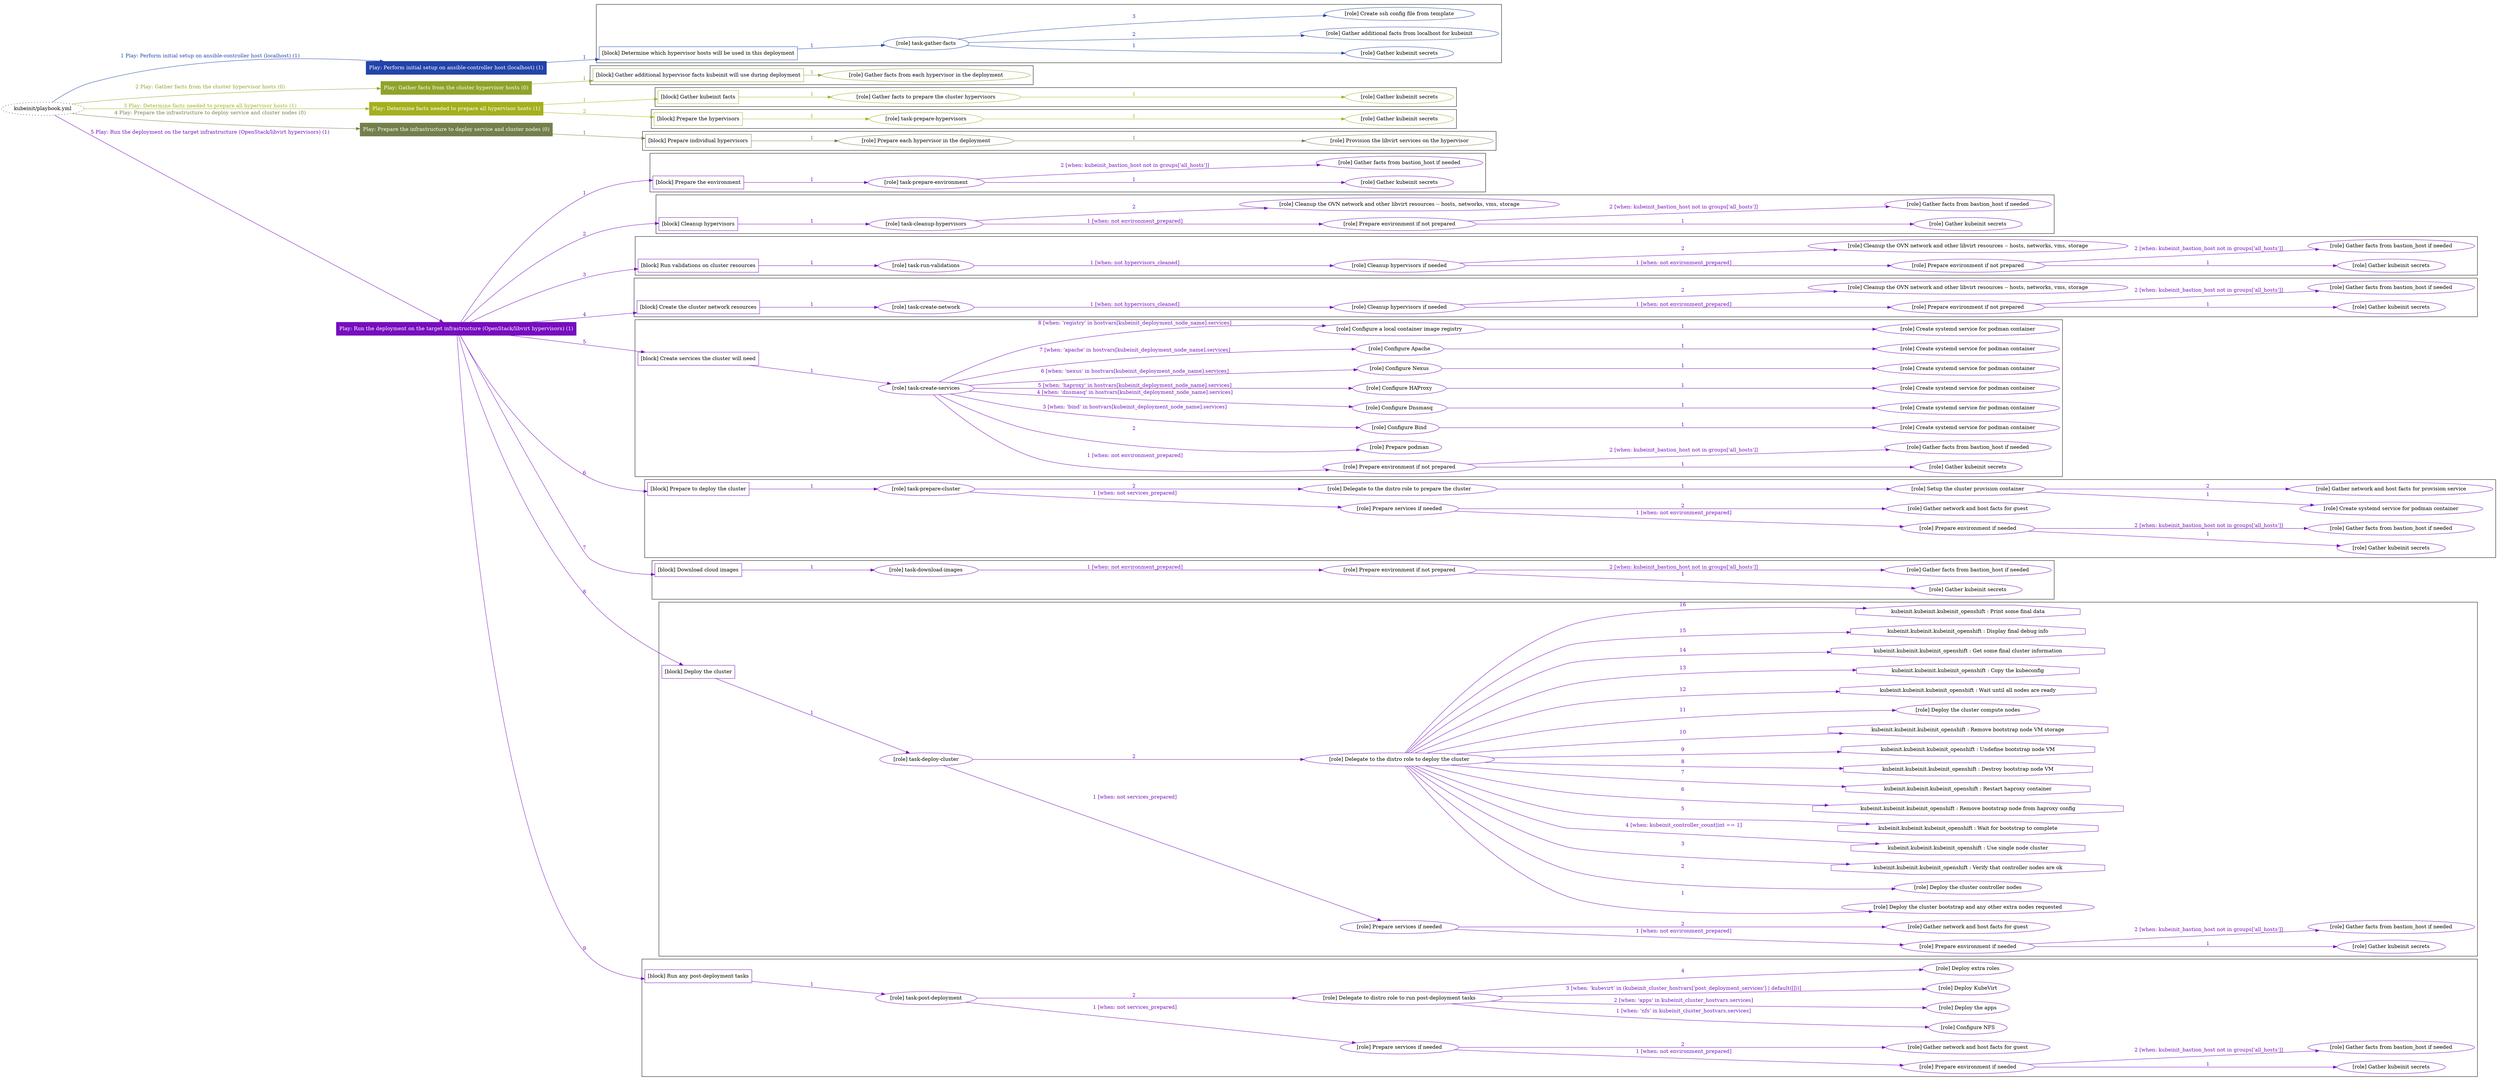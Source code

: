 digraph {
	graph [concentrate=true ordering=in rankdir=LR ratio=fill]
	edge [esep=5 sep=10]
	"kubeinit/playbook.yml" [URL="/home/runner/work/kubeinit/kubeinit/kubeinit/playbook.yml" id=playbook_c342c623 style=dotted]
	"kubeinit/playbook.yml" -> play_3d5c0588 [label="1 Play: Perform initial setup on ansible-controller host (localhost) (1)" color="#2244aa" fontcolor="#2244aa" id=edge_play_3d5c0588 labeltooltip="1 Play: Perform initial setup on ansible-controller host (localhost) (1)" tooltip="1 Play: Perform initial setup on ansible-controller host (localhost) (1)"]
	subgraph "Play: Perform initial setup on ansible-controller host (localhost) (1)" {
		play_3d5c0588 [label="Play: Perform initial setup on ansible-controller host (localhost) (1)" URL="/home/runner/work/kubeinit/kubeinit/kubeinit/playbook.yml" color="#2244aa" fontcolor="#ffffff" id=play_3d5c0588 shape=box style=filled tooltip=localhost]
		play_3d5c0588 -> block_69123d71 [label=1 color="#2244aa" fontcolor="#2244aa" id=edge_block_69123d71 labeltooltip=1 tooltip=1]
		subgraph cluster_block_69123d71 {
			block_69123d71 [label="[block] Determine which hypervisor hosts will be used in this deployment" URL="/home/runner/work/kubeinit/kubeinit/kubeinit/playbook.yml" color="#2244aa" id=block_69123d71 labeltooltip="Determine which hypervisor hosts will be used in this deployment" shape=box tooltip="Determine which hypervisor hosts will be used in this deployment"]
			block_69123d71 -> role_e3bf5f78 [label="1 " color="#2244aa" fontcolor="#2244aa" id=edge_role_e3bf5f78 labeltooltip="1 " tooltip="1 "]
			subgraph "task-gather-facts" {
				role_e3bf5f78 [label="[role] task-gather-facts" URL="/home/runner/work/kubeinit/kubeinit/kubeinit/playbook.yml" color="#2244aa" id=role_e3bf5f78 tooltip="task-gather-facts"]
				role_e3bf5f78 -> role_dad76dd3 [label="1 " color="#2244aa" fontcolor="#2244aa" id=edge_role_dad76dd3 labeltooltip="1 " tooltip="1 "]
				subgraph "Gather kubeinit secrets" {
					role_dad76dd3 [label="[role] Gather kubeinit secrets" URL="/home/runner/.ansible/collections/ansible_collections/kubeinit/kubeinit/roles/kubeinit_prepare/tasks/build_hypervisors_group.yml" color="#2244aa" id=role_dad76dd3 tooltip="Gather kubeinit secrets"]
				}
				role_e3bf5f78 -> role_efc38658 [label="2 " color="#2244aa" fontcolor="#2244aa" id=edge_role_efc38658 labeltooltip="2 " tooltip="2 "]
				subgraph "Gather additional facts from localhost for kubeinit" {
					role_efc38658 [label="[role] Gather additional facts from localhost for kubeinit" URL="/home/runner/.ansible/collections/ansible_collections/kubeinit/kubeinit/roles/kubeinit_prepare/tasks/build_hypervisors_group.yml" color="#2244aa" id=role_efc38658 tooltip="Gather additional facts from localhost for kubeinit"]
				}
				role_e3bf5f78 -> role_1a9c6e16 [label="3 " color="#2244aa" fontcolor="#2244aa" id=edge_role_1a9c6e16 labeltooltip="3 " tooltip="3 "]
				subgraph "Create ssh config file from template" {
					role_1a9c6e16 [label="[role] Create ssh config file from template" URL="/home/runner/.ansible/collections/ansible_collections/kubeinit/kubeinit/roles/kubeinit_prepare/tasks/build_hypervisors_group.yml" color="#2244aa" id=role_1a9c6e16 tooltip="Create ssh config file from template"]
				}
			}
		}
	}
	"kubeinit/playbook.yml" -> play_e03207dc [label="2 Play: Gather facts from the cluster hypervisor hosts (0)" color="#8fa329" fontcolor="#8fa329" id=edge_play_e03207dc labeltooltip="2 Play: Gather facts from the cluster hypervisor hosts (0)" tooltip="2 Play: Gather facts from the cluster hypervisor hosts (0)"]
	subgraph "Play: Gather facts from the cluster hypervisor hosts (0)" {
		play_e03207dc [label="Play: Gather facts from the cluster hypervisor hosts (0)" URL="/home/runner/work/kubeinit/kubeinit/kubeinit/playbook.yml" color="#8fa329" fontcolor="#ffffff" id=play_e03207dc shape=box style=filled tooltip="Play: Gather facts from the cluster hypervisor hosts (0)"]
		play_e03207dc -> block_8c290430 [label=1 color="#8fa329" fontcolor="#8fa329" id=edge_block_8c290430 labeltooltip=1 tooltip=1]
		subgraph cluster_block_8c290430 {
			block_8c290430 [label="[block] Gather additional hypervisor facts kubeinit will use during deployment" URL="/home/runner/work/kubeinit/kubeinit/kubeinit/playbook.yml" color="#8fa329" id=block_8c290430 labeltooltip="Gather additional hypervisor facts kubeinit will use during deployment" shape=box tooltip="Gather additional hypervisor facts kubeinit will use during deployment"]
			block_8c290430 -> role_94faca74 [label="1 " color="#8fa329" fontcolor="#8fa329" id=edge_role_94faca74 labeltooltip="1 " tooltip="1 "]
			subgraph "Gather facts from each hypervisor in the deployment" {
				role_94faca74 [label="[role] Gather facts from each hypervisor in the deployment" URL="/home/runner/work/kubeinit/kubeinit/kubeinit/playbook.yml" color="#8fa329" id=role_94faca74 tooltip="Gather facts from each hypervisor in the deployment"]
			}
		}
	}
	"kubeinit/playbook.yml" -> play_231be68b [label="3 Play: Determine facts needed to prepare all hypervisor hosts (1)" color="#a4b01c" fontcolor="#a4b01c" id=edge_play_231be68b labeltooltip="3 Play: Determine facts needed to prepare all hypervisor hosts (1)" tooltip="3 Play: Determine facts needed to prepare all hypervisor hosts (1)"]
	subgraph "Play: Determine facts needed to prepare all hypervisor hosts (1)" {
		play_231be68b [label="Play: Determine facts needed to prepare all hypervisor hosts (1)" URL="/home/runner/work/kubeinit/kubeinit/kubeinit/playbook.yml" color="#a4b01c" fontcolor="#ffffff" id=play_231be68b shape=box style=filled tooltip=localhost]
		play_231be68b -> block_e32fcf55 [label=1 color="#a4b01c" fontcolor="#a4b01c" id=edge_block_e32fcf55 labeltooltip=1 tooltip=1]
		subgraph cluster_block_e32fcf55 {
			block_e32fcf55 [label="[block] Gather kubeinit facts" URL="/home/runner/work/kubeinit/kubeinit/kubeinit/playbook.yml" color="#a4b01c" id=block_e32fcf55 labeltooltip="Gather kubeinit facts" shape=box tooltip="Gather kubeinit facts"]
			block_e32fcf55 -> role_a5050d1f [label="1 " color="#a4b01c" fontcolor="#a4b01c" id=edge_role_a5050d1f labeltooltip="1 " tooltip="1 "]
			subgraph "Gather facts to prepare the cluster hypervisors" {
				role_a5050d1f [label="[role] Gather facts to prepare the cluster hypervisors" URL="/home/runner/work/kubeinit/kubeinit/kubeinit/playbook.yml" color="#a4b01c" id=role_a5050d1f tooltip="Gather facts to prepare the cluster hypervisors"]
				role_a5050d1f -> role_58dceaed [label="1 " color="#a4b01c" fontcolor="#a4b01c" id=edge_role_58dceaed labeltooltip="1 " tooltip="1 "]
				subgraph "Gather kubeinit secrets" {
					role_58dceaed [label="[role] Gather kubeinit secrets" URL="/home/runner/.ansible/collections/ansible_collections/kubeinit/kubeinit/roles/kubeinit_prepare/tasks/gather_kubeinit_facts.yml" color="#a4b01c" id=role_58dceaed tooltip="Gather kubeinit secrets"]
				}
			}
		}
		play_231be68b -> block_b5abca5e [label=2 color="#a4b01c" fontcolor="#a4b01c" id=edge_block_b5abca5e labeltooltip=2 tooltip=2]
		subgraph cluster_block_b5abca5e {
			block_b5abca5e [label="[block] Prepare the hypervisors" URL="/home/runner/work/kubeinit/kubeinit/kubeinit/playbook.yml" color="#a4b01c" id=block_b5abca5e labeltooltip="Prepare the hypervisors" shape=box tooltip="Prepare the hypervisors"]
			block_b5abca5e -> role_a449b131 [label="1 " color="#a4b01c" fontcolor="#a4b01c" id=edge_role_a449b131 labeltooltip="1 " tooltip="1 "]
			subgraph "task-prepare-hypervisors" {
				role_a449b131 [label="[role] task-prepare-hypervisors" URL="/home/runner/work/kubeinit/kubeinit/kubeinit/playbook.yml" color="#a4b01c" id=role_a449b131 tooltip="task-prepare-hypervisors"]
				role_a449b131 -> role_8044857f [label="1 " color="#a4b01c" fontcolor="#a4b01c" id=edge_role_8044857f labeltooltip="1 " tooltip="1 "]
				subgraph "Gather kubeinit secrets" {
					role_8044857f [label="[role] Gather kubeinit secrets" URL="/home/runner/.ansible/collections/ansible_collections/kubeinit/kubeinit/roles/kubeinit_prepare/tasks/gather_kubeinit_facts.yml" color="#a4b01c" id=role_8044857f tooltip="Gather kubeinit secrets"]
				}
			}
		}
	}
	"kubeinit/playbook.yml" -> play_91269d57 [label="4 Play: Prepare the infrastructure to deploy service and cluster nodes (0)" color="#73804c" fontcolor="#73804c" id=edge_play_91269d57 labeltooltip="4 Play: Prepare the infrastructure to deploy service and cluster nodes (0)" tooltip="4 Play: Prepare the infrastructure to deploy service and cluster nodes (0)"]
	subgraph "Play: Prepare the infrastructure to deploy service and cluster nodes (0)" {
		play_91269d57 [label="Play: Prepare the infrastructure to deploy service and cluster nodes (0)" URL="/home/runner/work/kubeinit/kubeinit/kubeinit/playbook.yml" color="#73804c" fontcolor="#ffffff" id=play_91269d57 shape=box style=filled tooltip="Play: Prepare the infrastructure to deploy service and cluster nodes (0)"]
		play_91269d57 -> block_f25b1487 [label=1 color="#73804c" fontcolor="#73804c" id=edge_block_f25b1487 labeltooltip=1 tooltip=1]
		subgraph cluster_block_f25b1487 {
			block_f25b1487 [label="[block] Prepare individual hypervisors" URL="/home/runner/work/kubeinit/kubeinit/kubeinit/playbook.yml" color="#73804c" id=block_f25b1487 labeltooltip="Prepare individual hypervisors" shape=box tooltip="Prepare individual hypervisors"]
			block_f25b1487 -> role_65827f50 [label="1 " color="#73804c" fontcolor="#73804c" id=edge_role_65827f50 labeltooltip="1 " tooltip="1 "]
			subgraph "Prepare each hypervisor in the deployment" {
				role_65827f50 [label="[role] Prepare each hypervisor in the deployment" URL="/home/runner/work/kubeinit/kubeinit/kubeinit/playbook.yml" color="#73804c" id=role_65827f50 tooltip="Prepare each hypervisor in the deployment"]
				role_65827f50 -> role_9b4e74f5 [label="1 " color="#73804c" fontcolor="#73804c" id=edge_role_9b4e74f5 labeltooltip="1 " tooltip="1 "]
				subgraph "Provision the libvirt services on the hypervisor" {
					role_9b4e74f5 [label="[role] Provision the libvirt services on the hypervisor" URL="/home/runner/.ansible/collections/ansible_collections/kubeinit/kubeinit/roles/kubeinit_prepare/tasks/prepare_hypervisor.yml" color="#73804c" id=role_9b4e74f5 tooltip="Provision the libvirt services on the hypervisor"]
				}
			}
		}
	}
	"kubeinit/playbook.yml" -> play_e08c0dcd [label="5 Play: Run the deployment on the target infrastructure (OpenStack/libvirt hypervisors) (1)" color="#770dbf" fontcolor="#770dbf" id=edge_play_e08c0dcd labeltooltip="5 Play: Run the deployment on the target infrastructure (OpenStack/libvirt hypervisors) (1)" tooltip="5 Play: Run the deployment on the target infrastructure (OpenStack/libvirt hypervisors) (1)"]
	subgraph "Play: Run the deployment on the target infrastructure (OpenStack/libvirt hypervisors) (1)" {
		play_e08c0dcd [label="Play: Run the deployment on the target infrastructure (OpenStack/libvirt hypervisors) (1)" URL="/home/runner/work/kubeinit/kubeinit/kubeinit/playbook.yml" color="#770dbf" fontcolor="#ffffff" id=play_e08c0dcd shape=box style=filled tooltip=localhost]
		play_e08c0dcd -> block_79c3f452 [label=1 color="#770dbf" fontcolor="#770dbf" id=edge_block_79c3f452 labeltooltip=1 tooltip=1]
		subgraph cluster_block_79c3f452 {
			block_79c3f452 [label="[block] Prepare the environment" URL="/home/runner/work/kubeinit/kubeinit/kubeinit/playbook.yml" color="#770dbf" id=block_79c3f452 labeltooltip="Prepare the environment" shape=box tooltip="Prepare the environment"]
			block_79c3f452 -> role_2418e591 [label="1 " color="#770dbf" fontcolor="#770dbf" id=edge_role_2418e591 labeltooltip="1 " tooltip="1 "]
			subgraph "task-prepare-environment" {
				role_2418e591 [label="[role] task-prepare-environment" URL="/home/runner/work/kubeinit/kubeinit/kubeinit/playbook.yml" color="#770dbf" id=role_2418e591 tooltip="task-prepare-environment"]
				role_2418e591 -> role_fcca2c22 [label="1 " color="#770dbf" fontcolor="#770dbf" id=edge_role_fcca2c22 labeltooltip="1 " tooltip="1 "]
				subgraph "Gather kubeinit secrets" {
					role_fcca2c22 [label="[role] Gather kubeinit secrets" URL="/home/runner/.ansible/collections/ansible_collections/kubeinit/kubeinit/roles/kubeinit_prepare/tasks/gather_kubeinit_facts.yml" color="#770dbf" id=role_fcca2c22 tooltip="Gather kubeinit secrets"]
				}
				role_2418e591 -> role_0d6dbf83 [label="2 [when: kubeinit_bastion_host not in groups['all_hosts']]" color="#770dbf" fontcolor="#770dbf" id=edge_role_0d6dbf83 labeltooltip="2 [when: kubeinit_bastion_host not in groups['all_hosts']]" tooltip="2 [when: kubeinit_bastion_host not in groups['all_hosts']]"]
				subgraph "Gather facts from bastion_host if needed" {
					role_0d6dbf83 [label="[role] Gather facts from bastion_host if needed" URL="/home/runner/.ansible/collections/ansible_collections/kubeinit/kubeinit/roles/kubeinit_prepare/tasks/main.yml" color="#770dbf" id=role_0d6dbf83 tooltip="Gather facts from bastion_host if needed"]
				}
			}
		}
		play_e08c0dcd -> block_0e5f0edb [label=2 color="#770dbf" fontcolor="#770dbf" id=edge_block_0e5f0edb labeltooltip=2 tooltip=2]
		subgraph cluster_block_0e5f0edb {
			block_0e5f0edb [label="[block] Cleanup hypervisors" URL="/home/runner/work/kubeinit/kubeinit/kubeinit/playbook.yml" color="#770dbf" id=block_0e5f0edb labeltooltip="Cleanup hypervisors" shape=box tooltip="Cleanup hypervisors"]
			block_0e5f0edb -> role_24f45cba [label="1 " color="#770dbf" fontcolor="#770dbf" id=edge_role_24f45cba labeltooltip="1 " tooltip="1 "]
			subgraph "task-cleanup-hypervisors" {
				role_24f45cba [label="[role] task-cleanup-hypervisors" URL="/home/runner/work/kubeinit/kubeinit/kubeinit/playbook.yml" color="#770dbf" id=role_24f45cba tooltip="task-cleanup-hypervisors"]
				role_24f45cba -> role_ee89cb60 [label="1 [when: not environment_prepared]" color="#770dbf" fontcolor="#770dbf" id=edge_role_ee89cb60 labeltooltip="1 [when: not environment_prepared]" tooltip="1 [when: not environment_prepared]"]
				subgraph "Prepare environment if not prepared" {
					role_ee89cb60 [label="[role] Prepare environment if not prepared" URL="/home/runner/.ansible/collections/ansible_collections/kubeinit/kubeinit/roles/kubeinit_libvirt/tasks/cleanup_hypervisors.yml" color="#770dbf" id=role_ee89cb60 tooltip="Prepare environment if not prepared"]
					role_ee89cb60 -> role_23a29545 [label="1 " color="#770dbf" fontcolor="#770dbf" id=edge_role_23a29545 labeltooltip="1 " tooltip="1 "]
					subgraph "Gather kubeinit secrets" {
						role_23a29545 [label="[role] Gather kubeinit secrets" URL="/home/runner/.ansible/collections/ansible_collections/kubeinit/kubeinit/roles/kubeinit_prepare/tasks/gather_kubeinit_facts.yml" color="#770dbf" id=role_23a29545 tooltip="Gather kubeinit secrets"]
					}
					role_ee89cb60 -> role_ee1d1db2 [label="2 [when: kubeinit_bastion_host not in groups['all_hosts']]" color="#770dbf" fontcolor="#770dbf" id=edge_role_ee1d1db2 labeltooltip="2 [when: kubeinit_bastion_host not in groups['all_hosts']]" tooltip="2 [when: kubeinit_bastion_host not in groups['all_hosts']]"]
					subgraph "Gather facts from bastion_host if needed" {
						role_ee1d1db2 [label="[role] Gather facts from bastion_host if needed" URL="/home/runner/.ansible/collections/ansible_collections/kubeinit/kubeinit/roles/kubeinit_prepare/tasks/main.yml" color="#770dbf" id=role_ee1d1db2 tooltip="Gather facts from bastion_host if needed"]
					}
				}
				role_24f45cba -> role_ffebf5cb [label="2 " color="#770dbf" fontcolor="#770dbf" id=edge_role_ffebf5cb labeltooltip="2 " tooltip="2 "]
				subgraph "Cleanup the OVN network and other libvirt resources -- hosts, networks, vms, storage" {
					role_ffebf5cb [label="[role] Cleanup the OVN network and other libvirt resources -- hosts, networks, vms, storage" URL="/home/runner/.ansible/collections/ansible_collections/kubeinit/kubeinit/roles/kubeinit_libvirt/tasks/cleanup_hypervisors.yml" color="#770dbf" id=role_ffebf5cb tooltip="Cleanup the OVN network and other libvirt resources -- hosts, networks, vms, storage"]
				}
			}
		}
		play_e08c0dcd -> block_fb00957f [label=3 color="#770dbf" fontcolor="#770dbf" id=edge_block_fb00957f labeltooltip=3 tooltip=3]
		subgraph cluster_block_fb00957f {
			block_fb00957f [label="[block] Run validations on cluster resources" URL="/home/runner/work/kubeinit/kubeinit/kubeinit/playbook.yml" color="#770dbf" id=block_fb00957f labeltooltip="Run validations on cluster resources" shape=box tooltip="Run validations on cluster resources"]
			block_fb00957f -> role_ee9f3ece [label="1 " color="#770dbf" fontcolor="#770dbf" id=edge_role_ee9f3ece labeltooltip="1 " tooltip="1 "]
			subgraph "task-run-validations" {
				role_ee9f3ece [label="[role] task-run-validations" URL="/home/runner/work/kubeinit/kubeinit/kubeinit/playbook.yml" color="#770dbf" id=role_ee9f3ece tooltip="task-run-validations"]
				role_ee9f3ece -> role_1b0c8637 [label="1 [when: not hypervisors_cleaned]" color="#770dbf" fontcolor="#770dbf" id=edge_role_1b0c8637 labeltooltip="1 [when: not hypervisors_cleaned]" tooltip="1 [when: not hypervisors_cleaned]"]
				subgraph "Cleanup hypervisors if needed" {
					role_1b0c8637 [label="[role] Cleanup hypervisors if needed" URL="/home/runner/.ansible/collections/ansible_collections/kubeinit/kubeinit/roles/kubeinit_validations/tasks/main.yml" color="#770dbf" id=role_1b0c8637 tooltip="Cleanup hypervisors if needed"]
					role_1b0c8637 -> role_f7820c10 [label="1 [when: not environment_prepared]" color="#770dbf" fontcolor="#770dbf" id=edge_role_f7820c10 labeltooltip="1 [when: not environment_prepared]" tooltip="1 [when: not environment_prepared]"]
					subgraph "Prepare environment if not prepared" {
						role_f7820c10 [label="[role] Prepare environment if not prepared" URL="/home/runner/.ansible/collections/ansible_collections/kubeinit/kubeinit/roles/kubeinit_libvirt/tasks/cleanup_hypervisors.yml" color="#770dbf" id=role_f7820c10 tooltip="Prepare environment if not prepared"]
						role_f7820c10 -> role_9ef5a83b [label="1 " color="#770dbf" fontcolor="#770dbf" id=edge_role_9ef5a83b labeltooltip="1 " tooltip="1 "]
						subgraph "Gather kubeinit secrets" {
							role_9ef5a83b [label="[role] Gather kubeinit secrets" URL="/home/runner/.ansible/collections/ansible_collections/kubeinit/kubeinit/roles/kubeinit_prepare/tasks/gather_kubeinit_facts.yml" color="#770dbf" id=role_9ef5a83b tooltip="Gather kubeinit secrets"]
						}
						role_f7820c10 -> role_cc52491d [label="2 [when: kubeinit_bastion_host not in groups['all_hosts']]" color="#770dbf" fontcolor="#770dbf" id=edge_role_cc52491d labeltooltip="2 [when: kubeinit_bastion_host not in groups['all_hosts']]" tooltip="2 [when: kubeinit_bastion_host not in groups['all_hosts']]"]
						subgraph "Gather facts from bastion_host if needed" {
							role_cc52491d [label="[role] Gather facts from bastion_host if needed" URL="/home/runner/.ansible/collections/ansible_collections/kubeinit/kubeinit/roles/kubeinit_prepare/tasks/main.yml" color="#770dbf" id=role_cc52491d tooltip="Gather facts from bastion_host if needed"]
						}
					}
					role_1b0c8637 -> role_4be1da90 [label="2 " color="#770dbf" fontcolor="#770dbf" id=edge_role_4be1da90 labeltooltip="2 " tooltip="2 "]
					subgraph "Cleanup the OVN network and other libvirt resources -- hosts, networks, vms, storage" {
						role_4be1da90 [label="[role] Cleanup the OVN network and other libvirt resources -- hosts, networks, vms, storage" URL="/home/runner/.ansible/collections/ansible_collections/kubeinit/kubeinit/roles/kubeinit_libvirt/tasks/cleanup_hypervisors.yml" color="#770dbf" id=role_4be1da90 tooltip="Cleanup the OVN network and other libvirt resources -- hosts, networks, vms, storage"]
					}
				}
			}
		}
		play_e08c0dcd -> block_fffb0af4 [label=4 color="#770dbf" fontcolor="#770dbf" id=edge_block_fffb0af4 labeltooltip=4 tooltip=4]
		subgraph cluster_block_fffb0af4 {
			block_fffb0af4 [label="[block] Create the cluster network resources" URL="/home/runner/work/kubeinit/kubeinit/kubeinit/playbook.yml" color="#770dbf" id=block_fffb0af4 labeltooltip="Create the cluster network resources" shape=box tooltip="Create the cluster network resources"]
			block_fffb0af4 -> role_742dc630 [label="1 " color="#770dbf" fontcolor="#770dbf" id=edge_role_742dc630 labeltooltip="1 " tooltip="1 "]
			subgraph "task-create-network" {
				role_742dc630 [label="[role] task-create-network" URL="/home/runner/work/kubeinit/kubeinit/kubeinit/playbook.yml" color="#770dbf" id=role_742dc630 tooltip="task-create-network"]
				role_742dc630 -> role_d326286f [label="1 [when: not hypervisors_cleaned]" color="#770dbf" fontcolor="#770dbf" id=edge_role_d326286f labeltooltip="1 [when: not hypervisors_cleaned]" tooltip="1 [when: not hypervisors_cleaned]"]
				subgraph "Cleanup hypervisors if needed" {
					role_d326286f [label="[role] Cleanup hypervisors if needed" URL="/home/runner/.ansible/collections/ansible_collections/kubeinit/kubeinit/roles/kubeinit_libvirt/tasks/create_network.yml" color="#770dbf" id=role_d326286f tooltip="Cleanup hypervisors if needed"]
					role_d326286f -> role_b65c3781 [label="1 [when: not environment_prepared]" color="#770dbf" fontcolor="#770dbf" id=edge_role_b65c3781 labeltooltip="1 [when: not environment_prepared]" tooltip="1 [when: not environment_prepared]"]
					subgraph "Prepare environment if not prepared" {
						role_b65c3781 [label="[role] Prepare environment if not prepared" URL="/home/runner/.ansible/collections/ansible_collections/kubeinit/kubeinit/roles/kubeinit_libvirt/tasks/cleanup_hypervisors.yml" color="#770dbf" id=role_b65c3781 tooltip="Prepare environment if not prepared"]
						role_b65c3781 -> role_9f67d609 [label="1 " color="#770dbf" fontcolor="#770dbf" id=edge_role_9f67d609 labeltooltip="1 " tooltip="1 "]
						subgraph "Gather kubeinit secrets" {
							role_9f67d609 [label="[role] Gather kubeinit secrets" URL="/home/runner/.ansible/collections/ansible_collections/kubeinit/kubeinit/roles/kubeinit_prepare/tasks/gather_kubeinit_facts.yml" color="#770dbf" id=role_9f67d609 tooltip="Gather kubeinit secrets"]
						}
						role_b65c3781 -> role_e1406c33 [label="2 [when: kubeinit_bastion_host not in groups['all_hosts']]" color="#770dbf" fontcolor="#770dbf" id=edge_role_e1406c33 labeltooltip="2 [when: kubeinit_bastion_host not in groups['all_hosts']]" tooltip="2 [when: kubeinit_bastion_host not in groups['all_hosts']]"]
						subgraph "Gather facts from bastion_host if needed" {
							role_e1406c33 [label="[role] Gather facts from bastion_host if needed" URL="/home/runner/.ansible/collections/ansible_collections/kubeinit/kubeinit/roles/kubeinit_prepare/tasks/main.yml" color="#770dbf" id=role_e1406c33 tooltip="Gather facts from bastion_host if needed"]
						}
					}
					role_d326286f -> role_30860c62 [label="2 " color="#770dbf" fontcolor="#770dbf" id=edge_role_30860c62 labeltooltip="2 " tooltip="2 "]
					subgraph "Cleanup the OVN network and other libvirt resources -- hosts, networks, vms, storage" {
						role_30860c62 [label="[role] Cleanup the OVN network and other libvirt resources -- hosts, networks, vms, storage" URL="/home/runner/.ansible/collections/ansible_collections/kubeinit/kubeinit/roles/kubeinit_libvirt/tasks/cleanup_hypervisors.yml" color="#770dbf" id=role_30860c62 tooltip="Cleanup the OVN network and other libvirt resources -- hosts, networks, vms, storage"]
					}
				}
			}
		}
		play_e08c0dcd -> block_1b48d87c [label=5 color="#770dbf" fontcolor="#770dbf" id=edge_block_1b48d87c labeltooltip=5 tooltip=5]
		subgraph cluster_block_1b48d87c {
			block_1b48d87c [label="[block] Create services the cluster will need" URL="/home/runner/work/kubeinit/kubeinit/kubeinit/playbook.yml" color="#770dbf" id=block_1b48d87c labeltooltip="Create services the cluster will need" shape=box tooltip="Create services the cluster will need"]
			block_1b48d87c -> role_43383bbc [label="1 " color="#770dbf" fontcolor="#770dbf" id=edge_role_43383bbc labeltooltip="1 " tooltip="1 "]
			subgraph "task-create-services" {
				role_43383bbc [label="[role] task-create-services" URL="/home/runner/work/kubeinit/kubeinit/kubeinit/playbook.yml" color="#770dbf" id=role_43383bbc tooltip="task-create-services"]
				role_43383bbc -> role_4dbfe8ef [label="1 [when: not environment_prepared]" color="#770dbf" fontcolor="#770dbf" id=edge_role_4dbfe8ef labeltooltip="1 [when: not environment_prepared]" tooltip="1 [when: not environment_prepared]"]
				subgraph "Prepare environment if not prepared" {
					role_4dbfe8ef [label="[role] Prepare environment if not prepared" URL="/home/runner/.ansible/collections/ansible_collections/kubeinit/kubeinit/roles/kubeinit_services/tasks/main.yml" color="#770dbf" id=role_4dbfe8ef tooltip="Prepare environment if not prepared"]
					role_4dbfe8ef -> role_73db95fe [label="1 " color="#770dbf" fontcolor="#770dbf" id=edge_role_73db95fe labeltooltip="1 " tooltip="1 "]
					subgraph "Gather kubeinit secrets" {
						role_73db95fe [label="[role] Gather kubeinit secrets" URL="/home/runner/.ansible/collections/ansible_collections/kubeinit/kubeinit/roles/kubeinit_prepare/tasks/gather_kubeinit_facts.yml" color="#770dbf" id=role_73db95fe tooltip="Gather kubeinit secrets"]
					}
					role_4dbfe8ef -> role_26384cb9 [label="2 [when: kubeinit_bastion_host not in groups['all_hosts']]" color="#770dbf" fontcolor="#770dbf" id=edge_role_26384cb9 labeltooltip="2 [when: kubeinit_bastion_host not in groups['all_hosts']]" tooltip="2 [when: kubeinit_bastion_host not in groups['all_hosts']]"]
					subgraph "Gather facts from bastion_host if needed" {
						role_26384cb9 [label="[role] Gather facts from bastion_host if needed" URL="/home/runner/.ansible/collections/ansible_collections/kubeinit/kubeinit/roles/kubeinit_prepare/tasks/main.yml" color="#770dbf" id=role_26384cb9 tooltip="Gather facts from bastion_host if needed"]
					}
				}
				role_43383bbc -> role_6cf61a17 [label="2 " color="#770dbf" fontcolor="#770dbf" id=edge_role_6cf61a17 labeltooltip="2 " tooltip="2 "]
				subgraph "Prepare podman" {
					role_6cf61a17 [label="[role] Prepare podman" URL="/home/runner/.ansible/collections/ansible_collections/kubeinit/kubeinit/roles/kubeinit_services/tasks/00_create_service_pod.yml" color="#770dbf" id=role_6cf61a17 tooltip="Prepare podman"]
				}
				role_43383bbc -> role_361cb60c [label="3 [when: 'bind' in hostvars[kubeinit_deployment_node_name].services]" color="#770dbf" fontcolor="#770dbf" id=edge_role_361cb60c labeltooltip="3 [when: 'bind' in hostvars[kubeinit_deployment_node_name].services]" tooltip="3 [when: 'bind' in hostvars[kubeinit_deployment_node_name].services]"]
				subgraph "Configure Bind" {
					role_361cb60c [label="[role] Configure Bind" URL="/home/runner/.ansible/collections/ansible_collections/kubeinit/kubeinit/roles/kubeinit_services/tasks/start_services_containers.yml" color="#770dbf" id=role_361cb60c tooltip="Configure Bind"]
					role_361cb60c -> role_062b4481 [label="1 " color="#770dbf" fontcolor="#770dbf" id=edge_role_062b4481 labeltooltip="1 " tooltip="1 "]
					subgraph "Create systemd service for podman container" {
						role_062b4481 [label="[role] Create systemd service for podman container" URL="/home/runner/.ansible/collections/ansible_collections/kubeinit/kubeinit/roles/kubeinit_bind/tasks/main.yml" color="#770dbf" id=role_062b4481 tooltip="Create systemd service for podman container"]
					}
				}
				role_43383bbc -> role_25257779 [label="4 [when: 'dnsmasq' in hostvars[kubeinit_deployment_node_name].services]" color="#770dbf" fontcolor="#770dbf" id=edge_role_25257779 labeltooltip="4 [when: 'dnsmasq' in hostvars[kubeinit_deployment_node_name].services]" tooltip="4 [when: 'dnsmasq' in hostvars[kubeinit_deployment_node_name].services]"]
				subgraph "Configure Dnsmasq" {
					role_25257779 [label="[role] Configure Dnsmasq" URL="/home/runner/.ansible/collections/ansible_collections/kubeinit/kubeinit/roles/kubeinit_services/tasks/start_services_containers.yml" color="#770dbf" id=role_25257779 tooltip="Configure Dnsmasq"]
					role_25257779 -> role_0283125a [label="1 " color="#770dbf" fontcolor="#770dbf" id=edge_role_0283125a labeltooltip="1 " tooltip="1 "]
					subgraph "Create systemd service for podman container" {
						role_0283125a [label="[role] Create systemd service for podman container" URL="/home/runner/.ansible/collections/ansible_collections/kubeinit/kubeinit/roles/kubeinit_dnsmasq/tasks/main.yml" color="#770dbf" id=role_0283125a tooltip="Create systemd service for podman container"]
					}
				}
				role_43383bbc -> role_27e44cf5 [label="5 [when: 'haproxy' in hostvars[kubeinit_deployment_node_name].services]" color="#770dbf" fontcolor="#770dbf" id=edge_role_27e44cf5 labeltooltip="5 [when: 'haproxy' in hostvars[kubeinit_deployment_node_name].services]" tooltip="5 [when: 'haproxy' in hostvars[kubeinit_deployment_node_name].services]"]
				subgraph "Configure HAProxy" {
					role_27e44cf5 [label="[role] Configure HAProxy" URL="/home/runner/.ansible/collections/ansible_collections/kubeinit/kubeinit/roles/kubeinit_services/tasks/start_services_containers.yml" color="#770dbf" id=role_27e44cf5 tooltip="Configure HAProxy"]
					role_27e44cf5 -> role_c6c6129e [label="1 " color="#770dbf" fontcolor="#770dbf" id=edge_role_c6c6129e labeltooltip="1 " tooltip="1 "]
					subgraph "Create systemd service for podman container" {
						role_c6c6129e [label="[role] Create systemd service for podman container" URL="/home/runner/.ansible/collections/ansible_collections/kubeinit/kubeinit/roles/kubeinit_haproxy/tasks/main.yml" color="#770dbf" id=role_c6c6129e tooltip="Create systemd service for podman container"]
					}
				}
				role_43383bbc -> role_c135c8af [label="6 [when: 'nexus' in hostvars[kubeinit_deployment_node_name].services]" color="#770dbf" fontcolor="#770dbf" id=edge_role_c135c8af labeltooltip="6 [when: 'nexus' in hostvars[kubeinit_deployment_node_name].services]" tooltip="6 [when: 'nexus' in hostvars[kubeinit_deployment_node_name].services]"]
				subgraph "Configure Nexus" {
					role_c135c8af [label="[role] Configure Nexus" URL="/home/runner/.ansible/collections/ansible_collections/kubeinit/kubeinit/roles/kubeinit_services/tasks/start_services_containers.yml" color="#770dbf" id=role_c135c8af tooltip="Configure Nexus"]
					role_c135c8af -> role_ebf87d26 [label="1 " color="#770dbf" fontcolor="#770dbf" id=edge_role_ebf87d26 labeltooltip="1 " tooltip="1 "]
					subgraph "Create systemd service for podman container" {
						role_ebf87d26 [label="[role] Create systemd service for podman container" URL="/home/runner/.ansible/collections/ansible_collections/kubeinit/kubeinit/roles/kubeinit_nexus/tasks/main.yml" color="#770dbf" id=role_ebf87d26 tooltip="Create systemd service for podman container"]
					}
				}
				role_43383bbc -> role_b2d3e891 [label="7 [when: 'apache' in hostvars[kubeinit_deployment_node_name].services]" color="#770dbf" fontcolor="#770dbf" id=edge_role_b2d3e891 labeltooltip="7 [when: 'apache' in hostvars[kubeinit_deployment_node_name].services]" tooltip="7 [when: 'apache' in hostvars[kubeinit_deployment_node_name].services]"]
				subgraph "Configure Apache" {
					role_b2d3e891 [label="[role] Configure Apache" URL="/home/runner/.ansible/collections/ansible_collections/kubeinit/kubeinit/roles/kubeinit_services/tasks/start_services_containers.yml" color="#770dbf" id=role_b2d3e891 tooltip="Configure Apache"]
					role_b2d3e891 -> role_5ceb33eb [label="1 " color="#770dbf" fontcolor="#770dbf" id=edge_role_5ceb33eb labeltooltip="1 " tooltip="1 "]
					subgraph "Create systemd service for podman container" {
						role_5ceb33eb [label="[role] Create systemd service for podman container" URL="/home/runner/.ansible/collections/ansible_collections/kubeinit/kubeinit/roles/kubeinit_apache/tasks/main.yml" color="#770dbf" id=role_5ceb33eb tooltip="Create systemd service for podman container"]
					}
				}
				role_43383bbc -> role_3069f8e0 [label="8 [when: 'registry' in hostvars[kubeinit_deployment_node_name].services]" color="#770dbf" fontcolor="#770dbf" id=edge_role_3069f8e0 labeltooltip="8 [when: 'registry' in hostvars[kubeinit_deployment_node_name].services]" tooltip="8 [when: 'registry' in hostvars[kubeinit_deployment_node_name].services]"]
				subgraph "Configure a local container image registry" {
					role_3069f8e0 [label="[role] Configure a local container image registry" URL="/home/runner/.ansible/collections/ansible_collections/kubeinit/kubeinit/roles/kubeinit_services/tasks/start_services_containers.yml" color="#770dbf" id=role_3069f8e0 tooltip="Configure a local container image registry"]
					role_3069f8e0 -> role_814ae4f0 [label="1 " color="#770dbf" fontcolor="#770dbf" id=edge_role_814ae4f0 labeltooltip="1 " tooltip="1 "]
					subgraph "Create systemd service for podman container" {
						role_814ae4f0 [label="[role] Create systemd service for podman container" URL="/home/runner/.ansible/collections/ansible_collections/kubeinit/kubeinit/roles/kubeinit_registry/tasks/main.yml" color="#770dbf" id=role_814ae4f0 tooltip="Create systemd service for podman container"]
					}
				}
			}
		}
		play_e08c0dcd -> block_8674ce1e [label=6 color="#770dbf" fontcolor="#770dbf" id=edge_block_8674ce1e labeltooltip=6 tooltip=6]
		subgraph cluster_block_8674ce1e {
			block_8674ce1e [label="[block] Prepare to deploy the cluster" URL="/home/runner/work/kubeinit/kubeinit/kubeinit/playbook.yml" color="#770dbf" id=block_8674ce1e labeltooltip="Prepare to deploy the cluster" shape=box tooltip="Prepare to deploy the cluster"]
			block_8674ce1e -> role_8870cd25 [label="1 " color="#770dbf" fontcolor="#770dbf" id=edge_role_8870cd25 labeltooltip="1 " tooltip="1 "]
			subgraph "task-prepare-cluster" {
				role_8870cd25 [label="[role] task-prepare-cluster" URL="/home/runner/work/kubeinit/kubeinit/kubeinit/playbook.yml" color="#770dbf" id=role_8870cd25 tooltip="task-prepare-cluster"]
				role_8870cd25 -> role_0c1a3f1e [label="1 [when: not services_prepared]" color="#770dbf" fontcolor="#770dbf" id=edge_role_0c1a3f1e labeltooltip="1 [when: not services_prepared]" tooltip="1 [when: not services_prepared]"]
				subgraph "Prepare services if needed" {
					role_0c1a3f1e [label="[role] Prepare services if needed" URL="/home/runner/.ansible/collections/ansible_collections/kubeinit/kubeinit/roles/kubeinit_prepare/tasks/prepare_cluster.yml" color="#770dbf" id=role_0c1a3f1e tooltip="Prepare services if needed"]
					role_0c1a3f1e -> role_ef53c617 [label="1 [when: not environment_prepared]" color="#770dbf" fontcolor="#770dbf" id=edge_role_ef53c617 labeltooltip="1 [when: not environment_prepared]" tooltip="1 [when: not environment_prepared]"]
					subgraph "Prepare environment if needed" {
						role_ef53c617 [label="[role] Prepare environment if needed" URL="/home/runner/.ansible/collections/ansible_collections/kubeinit/kubeinit/roles/kubeinit_services/tasks/prepare_services.yml" color="#770dbf" id=role_ef53c617 tooltip="Prepare environment if needed"]
						role_ef53c617 -> role_7a66b404 [label="1 " color="#770dbf" fontcolor="#770dbf" id=edge_role_7a66b404 labeltooltip="1 " tooltip="1 "]
						subgraph "Gather kubeinit secrets" {
							role_7a66b404 [label="[role] Gather kubeinit secrets" URL="/home/runner/.ansible/collections/ansible_collections/kubeinit/kubeinit/roles/kubeinit_prepare/tasks/gather_kubeinit_facts.yml" color="#770dbf" id=role_7a66b404 tooltip="Gather kubeinit secrets"]
						}
						role_ef53c617 -> role_5a99f710 [label="2 [when: kubeinit_bastion_host not in groups['all_hosts']]" color="#770dbf" fontcolor="#770dbf" id=edge_role_5a99f710 labeltooltip="2 [when: kubeinit_bastion_host not in groups['all_hosts']]" tooltip="2 [when: kubeinit_bastion_host not in groups['all_hosts']]"]
						subgraph "Gather facts from bastion_host if needed" {
							role_5a99f710 [label="[role] Gather facts from bastion_host if needed" URL="/home/runner/.ansible/collections/ansible_collections/kubeinit/kubeinit/roles/kubeinit_prepare/tasks/main.yml" color="#770dbf" id=role_5a99f710 tooltip="Gather facts from bastion_host if needed"]
						}
					}
					role_0c1a3f1e -> role_e19fd81b [label="2 " color="#770dbf" fontcolor="#770dbf" id=edge_role_e19fd81b labeltooltip="2 " tooltip="2 "]
					subgraph "Gather network and host facts for guest" {
						role_e19fd81b [label="[role] Gather network and host facts for guest" URL="/home/runner/.ansible/collections/ansible_collections/kubeinit/kubeinit/roles/kubeinit_services/tasks/prepare_services.yml" color="#770dbf" id=role_e19fd81b tooltip="Gather network and host facts for guest"]
					}
				}
				role_8870cd25 -> role_b34fa0e8 [label="2 " color="#770dbf" fontcolor="#770dbf" id=edge_role_b34fa0e8 labeltooltip="2 " tooltip="2 "]
				subgraph "Delegate to the distro role to prepare the cluster" {
					role_b34fa0e8 [label="[role] Delegate to the distro role to prepare the cluster" URL="/home/runner/.ansible/collections/ansible_collections/kubeinit/kubeinit/roles/kubeinit_prepare/tasks/prepare_cluster.yml" color="#770dbf" id=role_b34fa0e8 tooltip="Delegate to the distro role to prepare the cluster"]
					role_b34fa0e8 -> role_a35340b7 [label="1 " color="#770dbf" fontcolor="#770dbf" id=edge_role_a35340b7 labeltooltip="1 " tooltip="1 "]
					subgraph "Setup the cluster provision container" {
						role_a35340b7 [label="[role] Setup the cluster provision container" URL="/home/runner/.ansible/collections/ansible_collections/kubeinit/kubeinit/roles/kubeinit_openshift/tasks/prepare_cluster.yml" color="#770dbf" id=role_a35340b7 tooltip="Setup the cluster provision container"]
						role_a35340b7 -> role_0de88351 [label="1 " color="#770dbf" fontcolor="#770dbf" id=edge_role_0de88351 labeltooltip="1 " tooltip="1 "]
						subgraph "Create systemd service for podman container" {
							role_0de88351 [label="[role] Create systemd service for podman container" URL="/home/runner/.ansible/collections/ansible_collections/kubeinit/kubeinit/roles/kubeinit_services/tasks/create_provision_container.yml" color="#770dbf" id=role_0de88351 tooltip="Create systemd service for podman container"]
						}
						role_a35340b7 -> role_2df24281 [label="2 " color="#770dbf" fontcolor="#770dbf" id=edge_role_2df24281 labeltooltip="2 " tooltip="2 "]
						subgraph "Gather network and host facts for provision service" {
							role_2df24281 [label="[role] Gather network and host facts for provision service" URL="/home/runner/.ansible/collections/ansible_collections/kubeinit/kubeinit/roles/kubeinit_services/tasks/create_provision_container.yml" color="#770dbf" id=role_2df24281 tooltip="Gather network and host facts for provision service"]
						}
					}
				}
			}
		}
		play_e08c0dcd -> block_e2bb88de [label=7 color="#770dbf" fontcolor="#770dbf" id=edge_block_e2bb88de labeltooltip=7 tooltip=7]
		subgraph cluster_block_e2bb88de {
			block_e2bb88de [label="[block] Download cloud images" URL="/home/runner/work/kubeinit/kubeinit/kubeinit/playbook.yml" color="#770dbf" id=block_e2bb88de labeltooltip="Download cloud images" shape=box tooltip="Download cloud images"]
			block_e2bb88de -> role_55ad742e [label="1 " color="#770dbf" fontcolor="#770dbf" id=edge_role_55ad742e labeltooltip="1 " tooltip="1 "]
			subgraph "task-download-images" {
				role_55ad742e [label="[role] task-download-images" URL="/home/runner/work/kubeinit/kubeinit/kubeinit/playbook.yml" color="#770dbf" id=role_55ad742e tooltip="task-download-images"]
				role_55ad742e -> role_4ad29950 [label="1 [when: not environment_prepared]" color="#770dbf" fontcolor="#770dbf" id=edge_role_4ad29950 labeltooltip="1 [when: not environment_prepared]" tooltip="1 [when: not environment_prepared]"]
				subgraph "Prepare environment if not prepared" {
					role_4ad29950 [label="[role] Prepare environment if not prepared" URL="/home/runner/.ansible/collections/ansible_collections/kubeinit/kubeinit/roles/kubeinit_libvirt/tasks/download_cloud_images.yml" color="#770dbf" id=role_4ad29950 tooltip="Prepare environment if not prepared"]
					role_4ad29950 -> role_2412e824 [label="1 " color="#770dbf" fontcolor="#770dbf" id=edge_role_2412e824 labeltooltip="1 " tooltip="1 "]
					subgraph "Gather kubeinit secrets" {
						role_2412e824 [label="[role] Gather kubeinit secrets" URL="/home/runner/.ansible/collections/ansible_collections/kubeinit/kubeinit/roles/kubeinit_prepare/tasks/gather_kubeinit_facts.yml" color="#770dbf" id=role_2412e824 tooltip="Gather kubeinit secrets"]
					}
					role_4ad29950 -> role_440ca543 [label="2 [when: kubeinit_bastion_host not in groups['all_hosts']]" color="#770dbf" fontcolor="#770dbf" id=edge_role_440ca543 labeltooltip="2 [when: kubeinit_bastion_host not in groups['all_hosts']]" tooltip="2 [when: kubeinit_bastion_host not in groups['all_hosts']]"]
					subgraph "Gather facts from bastion_host if needed" {
						role_440ca543 [label="[role] Gather facts from bastion_host if needed" URL="/home/runner/.ansible/collections/ansible_collections/kubeinit/kubeinit/roles/kubeinit_prepare/tasks/main.yml" color="#770dbf" id=role_440ca543 tooltip="Gather facts from bastion_host if needed"]
					}
				}
			}
		}
		play_e08c0dcd -> block_64157830 [label=8 color="#770dbf" fontcolor="#770dbf" id=edge_block_64157830 labeltooltip=8 tooltip=8]
		subgraph cluster_block_64157830 {
			block_64157830 [label="[block] Deploy the cluster" URL="/home/runner/work/kubeinit/kubeinit/kubeinit/playbook.yml" color="#770dbf" id=block_64157830 labeltooltip="Deploy the cluster" shape=box tooltip="Deploy the cluster"]
			block_64157830 -> role_f15ffa22 [label="1 " color="#770dbf" fontcolor="#770dbf" id=edge_role_f15ffa22 labeltooltip="1 " tooltip="1 "]
			subgraph "task-deploy-cluster" {
				role_f15ffa22 [label="[role] task-deploy-cluster" URL="/home/runner/work/kubeinit/kubeinit/kubeinit/playbook.yml" color="#770dbf" id=role_f15ffa22 tooltip="task-deploy-cluster"]
				role_f15ffa22 -> role_9402a37c [label="1 [when: not services_prepared]" color="#770dbf" fontcolor="#770dbf" id=edge_role_9402a37c labeltooltip="1 [when: not services_prepared]" tooltip="1 [when: not services_prepared]"]
				subgraph "Prepare services if needed" {
					role_9402a37c [label="[role] Prepare services if needed" URL="/home/runner/.ansible/collections/ansible_collections/kubeinit/kubeinit/roles/kubeinit_prepare/tasks/deploy_cluster.yml" color="#770dbf" id=role_9402a37c tooltip="Prepare services if needed"]
					role_9402a37c -> role_15ff6f3d [label="1 [when: not environment_prepared]" color="#770dbf" fontcolor="#770dbf" id=edge_role_15ff6f3d labeltooltip="1 [when: not environment_prepared]" tooltip="1 [when: not environment_prepared]"]
					subgraph "Prepare environment if needed" {
						role_15ff6f3d [label="[role] Prepare environment if needed" URL="/home/runner/.ansible/collections/ansible_collections/kubeinit/kubeinit/roles/kubeinit_services/tasks/prepare_services.yml" color="#770dbf" id=role_15ff6f3d tooltip="Prepare environment if needed"]
						role_15ff6f3d -> role_d1f4660f [label="1 " color="#770dbf" fontcolor="#770dbf" id=edge_role_d1f4660f labeltooltip="1 " tooltip="1 "]
						subgraph "Gather kubeinit secrets" {
							role_d1f4660f [label="[role] Gather kubeinit secrets" URL="/home/runner/.ansible/collections/ansible_collections/kubeinit/kubeinit/roles/kubeinit_prepare/tasks/gather_kubeinit_facts.yml" color="#770dbf" id=role_d1f4660f tooltip="Gather kubeinit secrets"]
						}
						role_15ff6f3d -> role_708975c6 [label="2 [when: kubeinit_bastion_host not in groups['all_hosts']]" color="#770dbf" fontcolor="#770dbf" id=edge_role_708975c6 labeltooltip="2 [when: kubeinit_bastion_host not in groups['all_hosts']]" tooltip="2 [when: kubeinit_bastion_host not in groups['all_hosts']]"]
						subgraph "Gather facts from bastion_host if needed" {
							role_708975c6 [label="[role] Gather facts from bastion_host if needed" URL="/home/runner/.ansible/collections/ansible_collections/kubeinit/kubeinit/roles/kubeinit_prepare/tasks/main.yml" color="#770dbf" id=role_708975c6 tooltip="Gather facts from bastion_host if needed"]
						}
					}
					role_9402a37c -> role_9003b108 [label="2 " color="#770dbf" fontcolor="#770dbf" id=edge_role_9003b108 labeltooltip="2 " tooltip="2 "]
					subgraph "Gather network and host facts for guest" {
						role_9003b108 [label="[role] Gather network and host facts for guest" URL="/home/runner/.ansible/collections/ansible_collections/kubeinit/kubeinit/roles/kubeinit_services/tasks/prepare_services.yml" color="#770dbf" id=role_9003b108 tooltip="Gather network and host facts for guest"]
					}
				}
				role_f15ffa22 -> role_35552176 [label="2 " color="#770dbf" fontcolor="#770dbf" id=edge_role_35552176 labeltooltip="2 " tooltip="2 "]
				subgraph "Delegate to the distro role to deploy the cluster" {
					role_35552176 [label="[role] Delegate to the distro role to deploy the cluster" URL="/home/runner/.ansible/collections/ansible_collections/kubeinit/kubeinit/roles/kubeinit_prepare/tasks/deploy_cluster.yml" color="#770dbf" id=role_35552176 tooltip="Delegate to the distro role to deploy the cluster"]
					role_35552176 -> role_4bb51f80 [label="1 " color="#770dbf" fontcolor="#770dbf" id=edge_role_4bb51f80 labeltooltip="1 " tooltip="1 "]
					subgraph "Deploy the cluster bootstrap and any other extra nodes requested" {
						role_4bb51f80 [label="[role] Deploy the cluster bootstrap and any other extra nodes requested" URL="/home/runner/.ansible/collections/ansible_collections/kubeinit/kubeinit/roles/kubeinit_openshift/tasks/main.yml" color="#770dbf" id=role_4bb51f80 tooltip="Deploy the cluster bootstrap and any other extra nodes requested"]
					}
					role_35552176 -> role_b3aef65d [label="2 " color="#770dbf" fontcolor="#770dbf" id=edge_role_b3aef65d labeltooltip="2 " tooltip="2 "]
					subgraph "Deploy the cluster controller nodes" {
						role_b3aef65d [label="[role] Deploy the cluster controller nodes" URL="/home/runner/.ansible/collections/ansible_collections/kubeinit/kubeinit/roles/kubeinit_openshift/tasks/main.yml" color="#770dbf" id=role_b3aef65d tooltip="Deploy the cluster controller nodes"]
					}
					task_46eed53c [label="kubeinit.kubeinit.kubeinit_openshift : Verify that controller nodes are ok" URL="/home/runner/.ansible/collections/ansible_collections/kubeinit/kubeinit/roles/kubeinit_openshift/tasks/main.yml" color="#770dbf" id=task_46eed53c shape=octagon tooltip="kubeinit.kubeinit.kubeinit_openshift : Verify that controller nodes are ok"]
					role_35552176 -> task_46eed53c [label="3 " color="#770dbf" fontcolor="#770dbf" id=edge_task_46eed53c labeltooltip="3 " tooltip="3 "]
					task_becd6368 [label="kubeinit.kubeinit.kubeinit_openshift : Use single node cluster" URL="/home/runner/.ansible/collections/ansible_collections/kubeinit/kubeinit/roles/kubeinit_openshift/tasks/main.yml" color="#770dbf" id=task_becd6368 shape=octagon tooltip="kubeinit.kubeinit.kubeinit_openshift : Use single node cluster"]
					role_35552176 -> task_becd6368 [label="4 [when: kubeinit_controller_count|int == 1]" color="#770dbf" fontcolor="#770dbf" id=edge_task_becd6368 labeltooltip="4 [when: kubeinit_controller_count|int == 1]" tooltip="4 [when: kubeinit_controller_count|int == 1]"]
					task_be60b50a [label="kubeinit.kubeinit.kubeinit_openshift : Wait for bootstrap to complete" URL="/home/runner/.ansible/collections/ansible_collections/kubeinit/kubeinit/roles/kubeinit_openshift/tasks/main.yml" color="#770dbf" id=task_be60b50a shape=octagon tooltip="kubeinit.kubeinit.kubeinit_openshift : Wait for bootstrap to complete"]
					role_35552176 -> task_be60b50a [label="5 " color="#770dbf" fontcolor="#770dbf" id=edge_task_be60b50a labeltooltip="5 " tooltip="5 "]
					task_e26df783 [label="kubeinit.kubeinit.kubeinit_openshift : Remove bootstrap node from haproxy config" URL="/home/runner/.ansible/collections/ansible_collections/kubeinit/kubeinit/roles/kubeinit_openshift/tasks/main.yml" color="#770dbf" id=task_e26df783 shape=octagon tooltip="kubeinit.kubeinit.kubeinit_openshift : Remove bootstrap node from haproxy config"]
					role_35552176 -> task_e26df783 [label="6 " color="#770dbf" fontcolor="#770dbf" id=edge_task_e26df783 labeltooltip="6 " tooltip="6 "]
					task_544f9baf [label="kubeinit.kubeinit.kubeinit_openshift : Restart haproxy container" URL="/home/runner/.ansible/collections/ansible_collections/kubeinit/kubeinit/roles/kubeinit_openshift/tasks/main.yml" color="#770dbf" id=task_544f9baf shape=octagon tooltip="kubeinit.kubeinit.kubeinit_openshift : Restart haproxy container"]
					role_35552176 -> task_544f9baf [label="7 " color="#770dbf" fontcolor="#770dbf" id=edge_task_544f9baf labeltooltip="7 " tooltip="7 "]
					task_1322e2b5 [label="kubeinit.kubeinit.kubeinit_openshift : Destroy bootstrap node VM" URL="/home/runner/.ansible/collections/ansible_collections/kubeinit/kubeinit/roles/kubeinit_openshift/tasks/main.yml" color="#770dbf" id=task_1322e2b5 shape=octagon tooltip="kubeinit.kubeinit.kubeinit_openshift : Destroy bootstrap node VM"]
					role_35552176 -> task_1322e2b5 [label="8 " color="#770dbf" fontcolor="#770dbf" id=edge_task_1322e2b5 labeltooltip="8 " tooltip="8 "]
					task_cc6b6ed1 [label="kubeinit.kubeinit.kubeinit_openshift : Undefine bootstrap node VM" URL="/home/runner/.ansible/collections/ansible_collections/kubeinit/kubeinit/roles/kubeinit_openshift/tasks/main.yml" color="#770dbf" id=task_cc6b6ed1 shape=octagon tooltip="kubeinit.kubeinit.kubeinit_openshift : Undefine bootstrap node VM"]
					role_35552176 -> task_cc6b6ed1 [label="9 " color="#770dbf" fontcolor="#770dbf" id=edge_task_cc6b6ed1 labeltooltip="9 " tooltip="9 "]
					task_5bec9b8d [label="kubeinit.kubeinit.kubeinit_openshift : Remove bootstrap node VM storage" URL="/home/runner/.ansible/collections/ansible_collections/kubeinit/kubeinit/roles/kubeinit_openshift/tasks/main.yml" color="#770dbf" id=task_5bec9b8d shape=octagon tooltip="kubeinit.kubeinit.kubeinit_openshift : Remove bootstrap node VM storage"]
					role_35552176 -> task_5bec9b8d [label="10 " color="#770dbf" fontcolor="#770dbf" id=edge_task_5bec9b8d labeltooltip="10 " tooltip="10 "]
					role_35552176 -> role_48f8e8b2 [label="11 " color="#770dbf" fontcolor="#770dbf" id=edge_role_48f8e8b2 labeltooltip="11 " tooltip="11 "]
					subgraph "Deploy the cluster compute nodes" {
						role_48f8e8b2 [label="[role] Deploy the cluster compute nodes" URL="/home/runner/.ansible/collections/ansible_collections/kubeinit/kubeinit/roles/kubeinit_openshift/tasks/main.yml" color="#770dbf" id=role_48f8e8b2 tooltip="Deploy the cluster compute nodes"]
					}
					task_a0b42c40 [label="kubeinit.kubeinit.kubeinit_openshift : Wait until all nodes are ready" URL="/home/runner/.ansible/collections/ansible_collections/kubeinit/kubeinit/roles/kubeinit_openshift/tasks/main.yml" color="#770dbf" id=task_a0b42c40 shape=octagon tooltip="kubeinit.kubeinit.kubeinit_openshift : Wait until all nodes are ready"]
					role_35552176 -> task_a0b42c40 [label="12 " color="#770dbf" fontcolor="#770dbf" id=edge_task_a0b42c40 labeltooltip="12 " tooltip="12 "]
					task_372dac7e [label="kubeinit.kubeinit.kubeinit_openshift : Copy the kubeconfig" URL="/home/runner/.ansible/collections/ansible_collections/kubeinit/kubeinit/roles/kubeinit_openshift/tasks/main.yml" color="#770dbf" id=task_372dac7e shape=octagon tooltip="kubeinit.kubeinit.kubeinit_openshift : Copy the kubeconfig"]
					role_35552176 -> task_372dac7e [label="13 " color="#770dbf" fontcolor="#770dbf" id=edge_task_372dac7e labeltooltip="13 " tooltip="13 "]
					task_0dd179ea [label="kubeinit.kubeinit.kubeinit_openshift : Get some final cluster information" URL="/home/runner/.ansible/collections/ansible_collections/kubeinit/kubeinit/roles/kubeinit_openshift/tasks/main.yml" color="#770dbf" id=task_0dd179ea shape=octagon tooltip="kubeinit.kubeinit.kubeinit_openshift : Get some final cluster information"]
					role_35552176 -> task_0dd179ea [label="14 " color="#770dbf" fontcolor="#770dbf" id=edge_task_0dd179ea labeltooltip="14 " tooltip="14 "]
					task_5d34320f [label="kubeinit.kubeinit.kubeinit_openshift : Display final debug info" URL="/home/runner/.ansible/collections/ansible_collections/kubeinit/kubeinit/roles/kubeinit_openshift/tasks/main.yml" color="#770dbf" id=task_5d34320f shape=octagon tooltip="kubeinit.kubeinit.kubeinit_openshift : Display final debug info"]
					role_35552176 -> task_5d34320f [label="15 " color="#770dbf" fontcolor="#770dbf" id=edge_task_5d34320f labeltooltip="15 " tooltip="15 "]
					task_319e5e6a [label="kubeinit.kubeinit.kubeinit_openshift : Print some final data" URL="/home/runner/.ansible/collections/ansible_collections/kubeinit/kubeinit/roles/kubeinit_openshift/tasks/main.yml" color="#770dbf" id=task_319e5e6a shape=octagon tooltip="kubeinit.kubeinit.kubeinit_openshift : Print some final data"]
					role_35552176 -> task_319e5e6a [label="16 " color="#770dbf" fontcolor="#770dbf" id=edge_task_319e5e6a labeltooltip="16 " tooltip="16 "]
				}
			}
		}
		play_e08c0dcd -> block_69769de3 [label=9 color="#770dbf" fontcolor="#770dbf" id=edge_block_69769de3 labeltooltip=9 tooltip=9]
		subgraph cluster_block_69769de3 {
			block_69769de3 [label="[block] Run any post-deployment tasks" URL="/home/runner/work/kubeinit/kubeinit/kubeinit/playbook.yml" color="#770dbf" id=block_69769de3 labeltooltip="Run any post-deployment tasks" shape=box tooltip="Run any post-deployment tasks"]
			block_69769de3 -> role_692db994 [label="1 " color="#770dbf" fontcolor="#770dbf" id=edge_role_692db994 labeltooltip="1 " tooltip="1 "]
			subgraph "task-post-deployment" {
				role_692db994 [label="[role] task-post-deployment" URL="/home/runner/work/kubeinit/kubeinit/kubeinit/playbook.yml" color="#770dbf" id=role_692db994 tooltip="task-post-deployment"]
				role_692db994 -> role_7f046c80 [label="1 [when: not services_prepared]" color="#770dbf" fontcolor="#770dbf" id=edge_role_7f046c80 labeltooltip="1 [when: not services_prepared]" tooltip="1 [when: not services_prepared]"]
				subgraph "Prepare services if needed" {
					role_7f046c80 [label="[role] Prepare services if needed" URL="/home/runner/.ansible/collections/ansible_collections/kubeinit/kubeinit/roles/kubeinit_prepare/tasks/post_deployment.yml" color="#770dbf" id=role_7f046c80 tooltip="Prepare services if needed"]
					role_7f046c80 -> role_da975127 [label="1 [when: not environment_prepared]" color="#770dbf" fontcolor="#770dbf" id=edge_role_da975127 labeltooltip="1 [when: not environment_prepared]" tooltip="1 [when: not environment_prepared]"]
					subgraph "Prepare environment if needed" {
						role_da975127 [label="[role] Prepare environment if needed" URL="/home/runner/.ansible/collections/ansible_collections/kubeinit/kubeinit/roles/kubeinit_services/tasks/prepare_services.yml" color="#770dbf" id=role_da975127 tooltip="Prepare environment if needed"]
						role_da975127 -> role_c59b7020 [label="1 " color="#770dbf" fontcolor="#770dbf" id=edge_role_c59b7020 labeltooltip="1 " tooltip="1 "]
						subgraph "Gather kubeinit secrets" {
							role_c59b7020 [label="[role] Gather kubeinit secrets" URL="/home/runner/.ansible/collections/ansible_collections/kubeinit/kubeinit/roles/kubeinit_prepare/tasks/gather_kubeinit_facts.yml" color="#770dbf" id=role_c59b7020 tooltip="Gather kubeinit secrets"]
						}
						role_da975127 -> role_f7715e8c [label="2 [when: kubeinit_bastion_host not in groups['all_hosts']]" color="#770dbf" fontcolor="#770dbf" id=edge_role_f7715e8c labeltooltip="2 [when: kubeinit_bastion_host not in groups['all_hosts']]" tooltip="2 [when: kubeinit_bastion_host not in groups['all_hosts']]"]
						subgraph "Gather facts from bastion_host if needed" {
							role_f7715e8c [label="[role] Gather facts from bastion_host if needed" URL="/home/runner/.ansible/collections/ansible_collections/kubeinit/kubeinit/roles/kubeinit_prepare/tasks/main.yml" color="#770dbf" id=role_f7715e8c tooltip="Gather facts from bastion_host if needed"]
						}
					}
					role_7f046c80 -> role_6b7670a4 [label="2 " color="#770dbf" fontcolor="#770dbf" id=edge_role_6b7670a4 labeltooltip="2 " tooltip="2 "]
					subgraph "Gather network and host facts for guest" {
						role_6b7670a4 [label="[role] Gather network and host facts for guest" URL="/home/runner/.ansible/collections/ansible_collections/kubeinit/kubeinit/roles/kubeinit_services/tasks/prepare_services.yml" color="#770dbf" id=role_6b7670a4 tooltip="Gather network and host facts for guest"]
					}
				}
				role_692db994 -> role_8eaaa571 [label="2 " color="#770dbf" fontcolor="#770dbf" id=edge_role_8eaaa571 labeltooltip="2 " tooltip="2 "]
				subgraph "Delegate to distro role to run post-deployment tasks" {
					role_8eaaa571 [label="[role] Delegate to distro role to run post-deployment tasks" URL="/home/runner/.ansible/collections/ansible_collections/kubeinit/kubeinit/roles/kubeinit_prepare/tasks/post_deployment.yml" color="#770dbf" id=role_8eaaa571 tooltip="Delegate to distro role to run post-deployment tasks"]
					role_8eaaa571 -> role_bc9ca823 [label="1 [when: 'nfs' in kubeinit_cluster_hostvars.services]" color="#770dbf" fontcolor="#770dbf" id=edge_role_bc9ca823 labeltooltip="1 [when: 'nfs' in kubeinit_cluster_hostvars.services]" tooltip="1 [when: 'nfs' in kubeinit_cluster_hostvars.services]"]
					subgraph "Configure NFS" {
						role_bc9ca823 [label="[role] Configure NFS" URL="/home/runner/.ansible/collections/ansible_collections/kubeinit/kubeinit/roles/kubeinit_openshift/tasks/post_deployment_tasks.yml" color="#770dbf" id=role_bc9ca823 tooltip="Configure NFS"]
					}
					role_8eaaa571 -> role_32dc26a6 [label="2 [when: 'apps' in kubeinit_cluster_hostvars.services]" color="#770dbf" fontcolor="#770dbf" id=edge_role_32dc26a6 labeltooltip="2 [when: 'apps' in kubeinit_cluster_hostvars.services]" tooltip="2 [when: 'apps' in kubeinit_cluster_hostvars.services]"]
					subgraph "Deploy the apps" {
						role_32dc26a6 [label="[role] Deploy the apps" URL="/home/runner/.ansible/collections/ansible_collections/kubeinit/kubeinit/roles/kubeinit_openshift/tasks/post_deployment_tasks.yml" color="#770dbf" id=role_32dc26a6 tooltip="Deploy the apps"]
					}
					role_8eaaa571 -> role_4f4996a6 [label="3 [when: 'kubevirt' in (kubeinit_cluster_hostvars['post_deployment_services'] | default([]))]" color="#770dbf" fontcolor="#770dbf" id=edge_role_4f4996a6 labeltooltip="3 [when: 'kubevirt' in (kubeinit_cluster_hostvars['post_deployment_services'] | default([]))]" tooltip="3 [when: 'kubevirt' in (kubeinit_cluster_hostvars['post_deployment_services'] | default([]))]"]
					subgraph "Deploy KubeVirt" {
						role_4f4996a6 [label="[role] Deploy KubeVirt" URL="/home/runner/.ansible/collections/ansible_collections/kubeinit/kubeinit/roles/kubeinit_openshift/tasks/post_deployment_tasks.yml" color="#770dbf" id=role_4f4996a6 tooltip="Deploy KubeVirt"]
					}
					role_8eaaa571 -> role_67f6c27c [label="4 " color="#770dbf" fontcolor="#770dbf" id=edge_role_67f6c27c labeltooltip="4 " tooltip="4 "]
					subgraph "Deploy extra roles" {
						role_67f6c27c [label="[role] Deploy extra roles" URL="/home/runner/.ansible/collections/ansible_collections/kubeinit/kubeinit/roles/kubeinit_openshift/tasks/post_deployment_tasks.yml" color="#770dbf" id=role_67f6c27c tooltip="Deploy extra roles"]
					}
				}
			}
		}
	}
}
